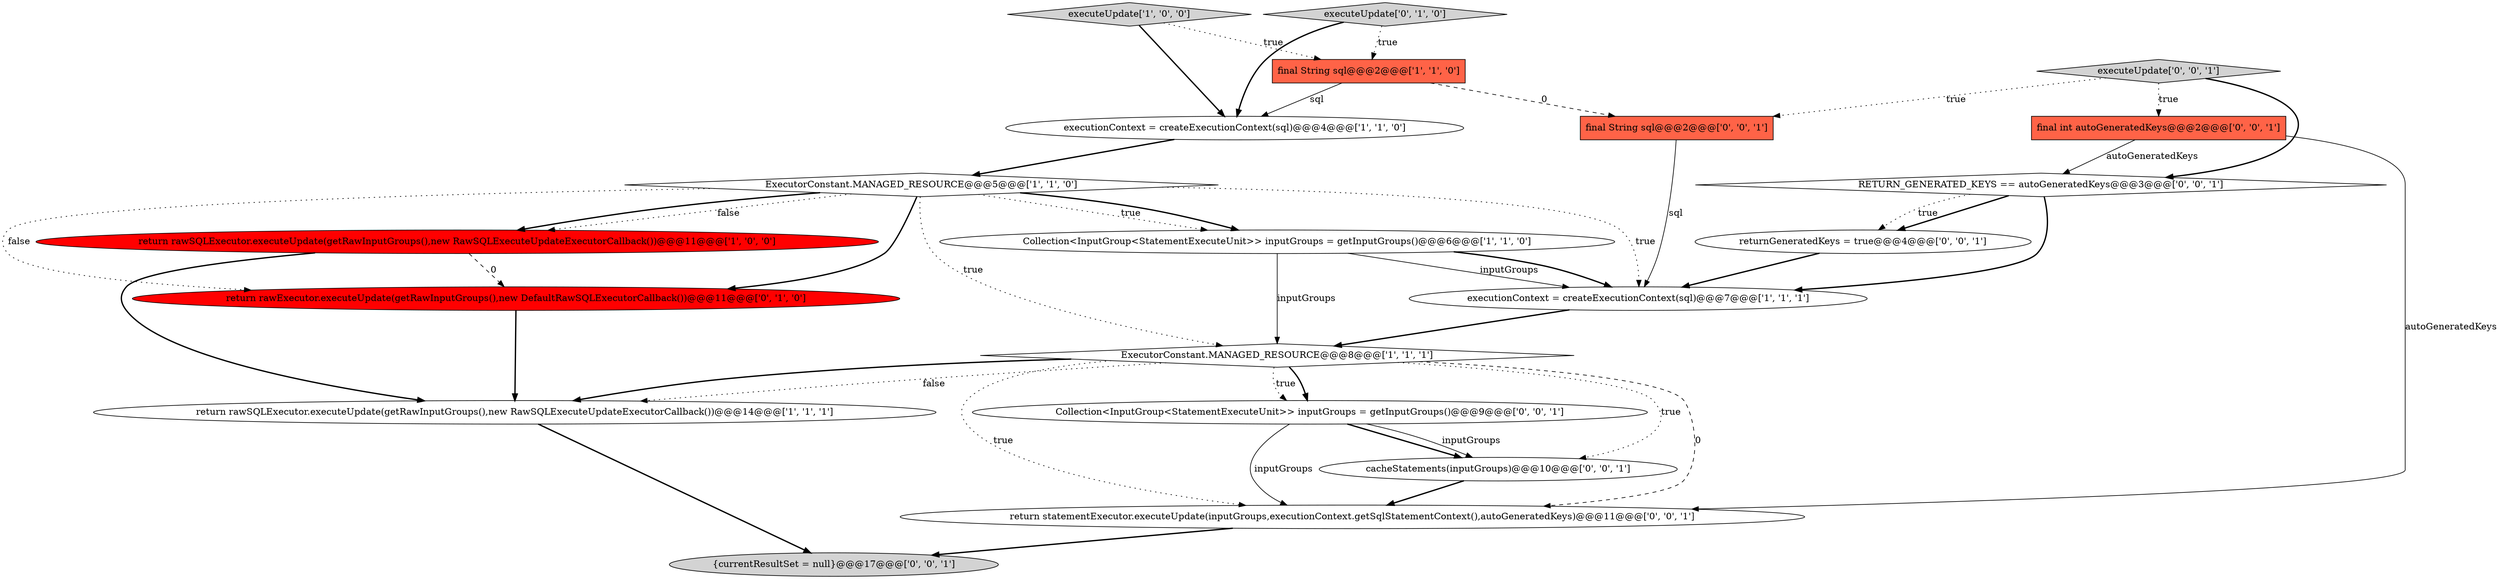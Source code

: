 digraph {
10 [style = filled, label = "return rawExecutor.executeUpdate(getRawInputGroups(),new DefaultRawSQLExecutorCallback())@@@11@@@['0', '1', '0']", fillcolor = red, shape = ellipse image = "AAA1AAABBB2BBB"];
12 [style = filled, label = "final String sql@@@2@@@['0', '0', '1']", fillcolor = tomato, shape = box image = "AAA0AAABBB3BBB"];
4 [style = filled, label = "return rawSQLExecutor.executeUpdate(getRawInputGroups(),new RawSQLExecuteUpdateExecutorCallback())@@@14@@@['1', '1', '1']", fillcolor = white, shape = ellipse image = "AAA0AAABBB1BBB"];
3 [style = filled, label = "executeUpdate['1', '0', '0']", fillcolor = lightgray, shape = diamond image = "AAA0AAABBB1BBB"];
5 [style = filled, label = "Collection<InputGroup<StatementExecuteUnit>> inputGroups = getInputGroups()@@@6@@@['1', '1', '0']", fillcolor = white, shape = ellipse image = "AAA0AAABBB1BBB"];
8 [style = filled, label = "executionContext = createExecutionContext(sql)@@@4@@@['1', '1', '0']", fillcolor = white, shape = ellipse image = "AAA0AAABBB1BBB"];
11 [style = filled, label = "final int autoGeneratedKeys@@@2@@@['0', '0', '1']", fillcolor = tomato, shape = box image = "AAA0AAABBB3BBB"];
0 [style = filled, label = "final String sql@@@2@@@['1', '1', '0']", fillcolor = tomato, shape = box image = "AAA0AAABBB1BBB"];
6 [style = filled, label = "return rawSQLExecutor.executeUpdate(getRawInputGroups(),new RawSQLExecuteUpdateExecutorCallback())@@@11@@@['1', '0', '0']", fillcolor = red, shape = ellipse image = "AAA1AAABBB1BBB"];
15 [style = filled, label = "{currentResultSet = null}@@@17@@@['0', '0', '1']", fillcolor = lightgray, shape = ellipse image = "AAA0AAABBB3BBB"];
17 [style = filled, label = "cacheStatements(inputGroups)@@@10@@@['0', '0', '1']", fillcolor = white, shape = ellipse image = "AAA0AAABBB3BBB"];
18 [style = filled, label = "executeUpdate['0', '0', '1']", fillcolor = lightgray, shape = diamond image = "AAA0AAABBB3BBB"];
19 [style = filled, label = "return statementExecutor.executeUpdate(inputGroups,executionContext.getSqlStatementContext(),autoGeneratedKeys)@@@11@@@['0', '0', '1']", fillcolor = white, shape = ellipse image = "AAA0AAABBB3BBB"];
16 [style = filled, label = "returnGeneratedKeys = true@@@4@@@['0', '0', '1']", fillcolor = white, shape = ellipse image = "AAA0AAABBB3BBB"];
1 [style = filled, label = "executionContext = createExecutionContext(sql)@@@7@@@['1', '1', '1']", fillcolor = white, shape = ellipse image = "AAA0AAABBB1BBB"];
13 [style = filled, label = "Collection<InputGroup<StatementExecuteUnit>> inputGroups = getInputGroups()@@@9@@@['0', '0', '1']", fillcolor = white, shape = ellipse image = "AAA0AAABBB3BBB"];
7 [style = filled, label = "ExecutorConstant.MANAGED_RESOURCE@@@5@@@['1', '1', '0']", fillcolor = white, shape = diamond image = "AAA0AAABBB1BBB"];
2 [style = filled, label = "ExecutorConstant.MANAGED_RESOURCE@@@8@@@['1', '1', '1']", fillcolor = white, shape = diamond image = "AAA0AAABBB1BBB"];
14 [style = filled, label = "RETURN_GENERATED_KEYS == autoGeneratedKeys@@@3@@@['0', '0', '1']", fillcolor = white, shape = diamond image = "AAA0AAABBB3BBB"];
9 [style = filled, label = "executeUpdate['0', '1', '0']", fillcolor = lightgray, shape = diamond image = "AAA0AAABBB2BBB"];
14->16 [style = bold, label=""];
7->2 [style = dotted, label="true"];
9->0 [style = dotted, label="true"];
2->19 [style = dashed, label="0"];
7->10 [style = bold, label=""];
2->17 [style = dotted, label="true"];
4->15 [style = bold, label=""];
0->12 [style = dashed, label="0"];
9->8 [style = bold, label=""];
2->4 [style = bold, label=""];
17->19 [style = bold, label=""];
14->1 [style = bold, label=""];
8->7 [style = bold, label=""];
12->1 [style = solid, label="sql"];
7->6 [style = dotted, label="false"];
2->13 [style = bold, label=""];
7->5 [style = dotted, label="true"];
6->10 [style = dashed, label="0"];
5->1 [style = solid, label="inputGroups"];
14->16 [style = dotted, label="true"];
5->1 [style = bold, label=""];
6->4 [style = bold, label=""];
13->17 [style = bold, label=""];
7->5 [style = bold, label=""];
18->11 [style = dotted, label="true"];
18->12 [style = dotted, label="true"];
5->2 [style = solid, label="inputGroups"];
16->1 [style = bold, label=""];
11->14 [style = solid, label="autoGeneratedKeys"];
13->19 [style = solid, label="inputGroups"];
3->8 [style = bold, label=""];
7->6 [style = bold, label=""];
3->0 [style = dotted, label="true"];
10->4 [style = bold, label=""];
0->8 [style = solid, label="sql"];
7->10 [style = dotted, label="false"];
1->2 [style = bold, label=""];
2->4 [style = dotted, label="false"];
19->15 [style = bold, label=""];
7->1 [style = dotted, label="true"];
11->19 [style = solid, label="autoGeneratedKeys"];
18->14 [style = bold, label=""];
2->13 [style = dotted, label="true"];
13->17 [style = solid, label="inputGroups"];
2->19 [style = dotted, label="true"];
}
